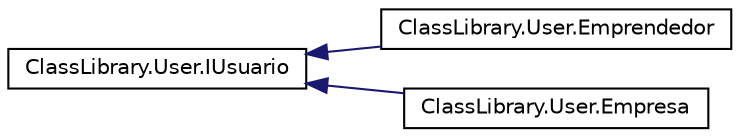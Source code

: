 digraph "Representación gráfica de la clase"
{
 // INTERACTIVE_SVG=YES
 // LATEX_PDF_SIZE
  edge [fontname="Helvetica",fontsize="10",labelfontname="Helvetica",labelfontsize="10"];
  node [fontname="Helvetica",fontsize="10",shape=record];
  rankdir="LR";
  Node0 [label="ClassLibrary.User.IUsuario",height=0.2,width=0.4,color="black", fillcolor="white", style="filled",URL="$interfaceClassLibrary_1_1User_1_1IUsuario.html",tooltip="Interfaz que engloba tanto empresas como emprendimientos."];
  Node0 -> Node1 [dir="back",color="midnightblue",fontsize="10",style="solid",fontname="Helvetica"];
  Node1 [label="ClassLibrary.User.Emprendedor",height=0.2,width=0.4,color="black", fillcolor="white", style="filled",URL="$classClassLibrary_1_1User_1_1Emprendedor.html",tooltip="Clase representativa de los emprendedores con su información competente."];
  Node0 -> Node2 [dir="back",color="midnightblue",fontsize="10",style="solid",fontname="Helvetica"];
  Node2 [label="ClassLibrary.User.Empresa",height=0.2,width=0.4,color="black", fillcolor="white", style="filled",URL="$classClassLibrary_1_1User_1_1Empresa.html",tooltip="Clase representativa de las empresas registradas y su información competente."];
}
